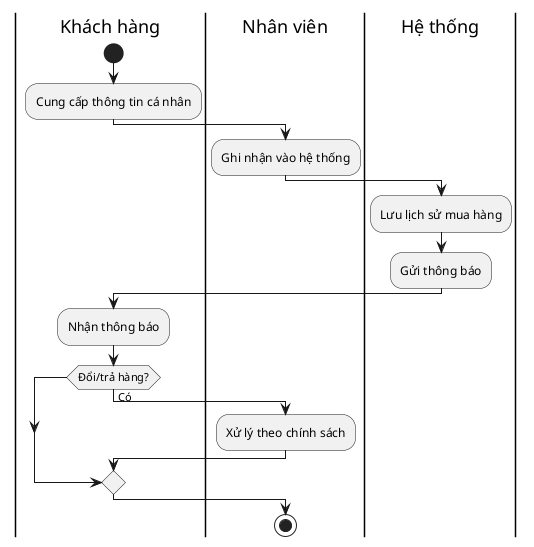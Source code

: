 @startuml
|Khách hàng|
start
:Cung cấp thông tin cá nhân;
|Nhân viên|
:Ghi nhận vào hệ thống;
|Hệ thống|
:Lưu lịch sử mua hàng;
:Gửi thông báo;
|Khách hàng|
:Nhận thông báo;
if (Đổi/trả hàng?) then (Có)
    |Nhân viên|
  :Xử lý theo chính sách;
endif
stop
@enduml
